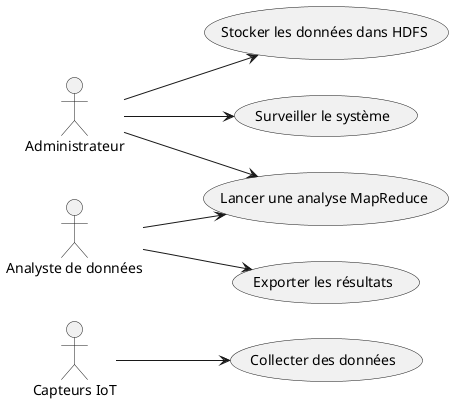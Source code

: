 @startuml UseCase
left to right direction
actor "Capteurs IoT" as IoT
actor "Administrateur" as Admin
actor "Analyste de données" as Analyst

usecase "Collecter des données" as CollectData
usecase "Stocker les données dans HDFS" as StoreData
usecase "Lancer une analyse MapReduce" as RunAnalysis
usecase "Exporter les résultats" as ExportResults
usecase "Surveiller le système" as MonitorSystem

IoT --> CollectData
Admin --> StoreData
Admin --> RunAnalysis
Admin --> MonitorSystem
Analyst --> RunAnalysis
Analyst --> ExportResults

@enduml

